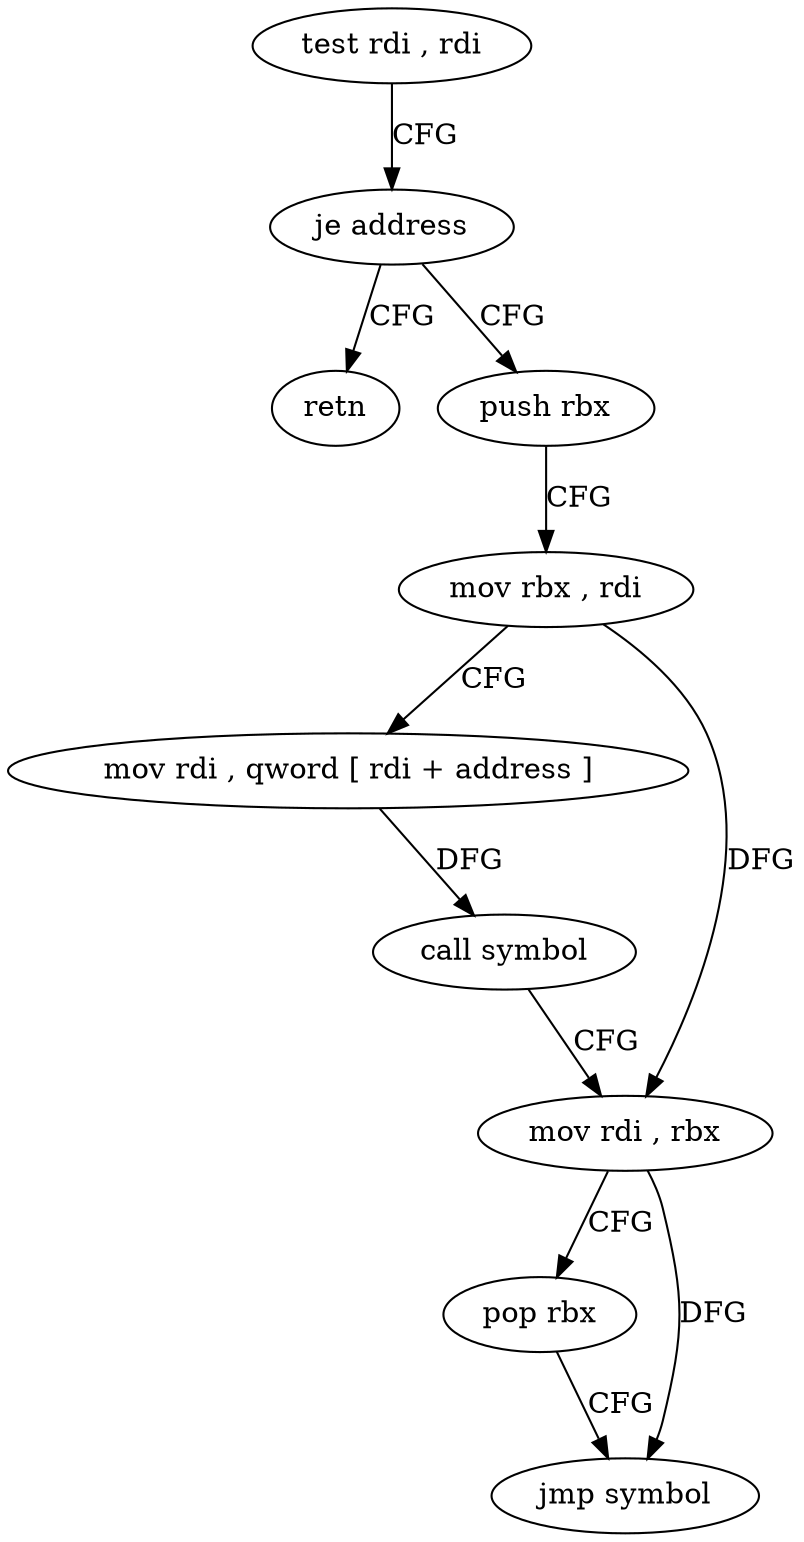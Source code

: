 digraph "func" {
"99904" [label = "test rdi , rdi" ]
"99907" [label = "je address" ]
"99931" [label = "retn" ]
"99909" [label = "push rbx" ]
"99910" [label = "mov rbx , rdi" ]
"99913" [label = "mov rdi , qword [ rdi + address ]" ]
"99917" [label = "call symbol" ]
"99922" [label = "mov rdi , rbx" ]
"99925" [label = "pop rbx" ]
"99926" [label = "jmp symbol" ]
"99904" -> "99907" [ label = "CFG" ]
"99907" -> "99931" [ label = "CFG" ]
"99907" -> "99909" [ label = "CFG" ]
"99909" -> "99910" [ label = "CFG" ]
"99910" -> "99913" [ label = "CFG" ]
"99910" -> "99922" [ label = "DFG" ]
"99913" -> "99917" [ label = "DFG" ]
"99917" -> "99922" [ label = "CFG" ]
"99922" -> "99925" [ label = "CFG" ]
"99922" -> "99926" [ label = "DFG" ]
"99925" -> "99926" [ label = "CFG" ]
}
